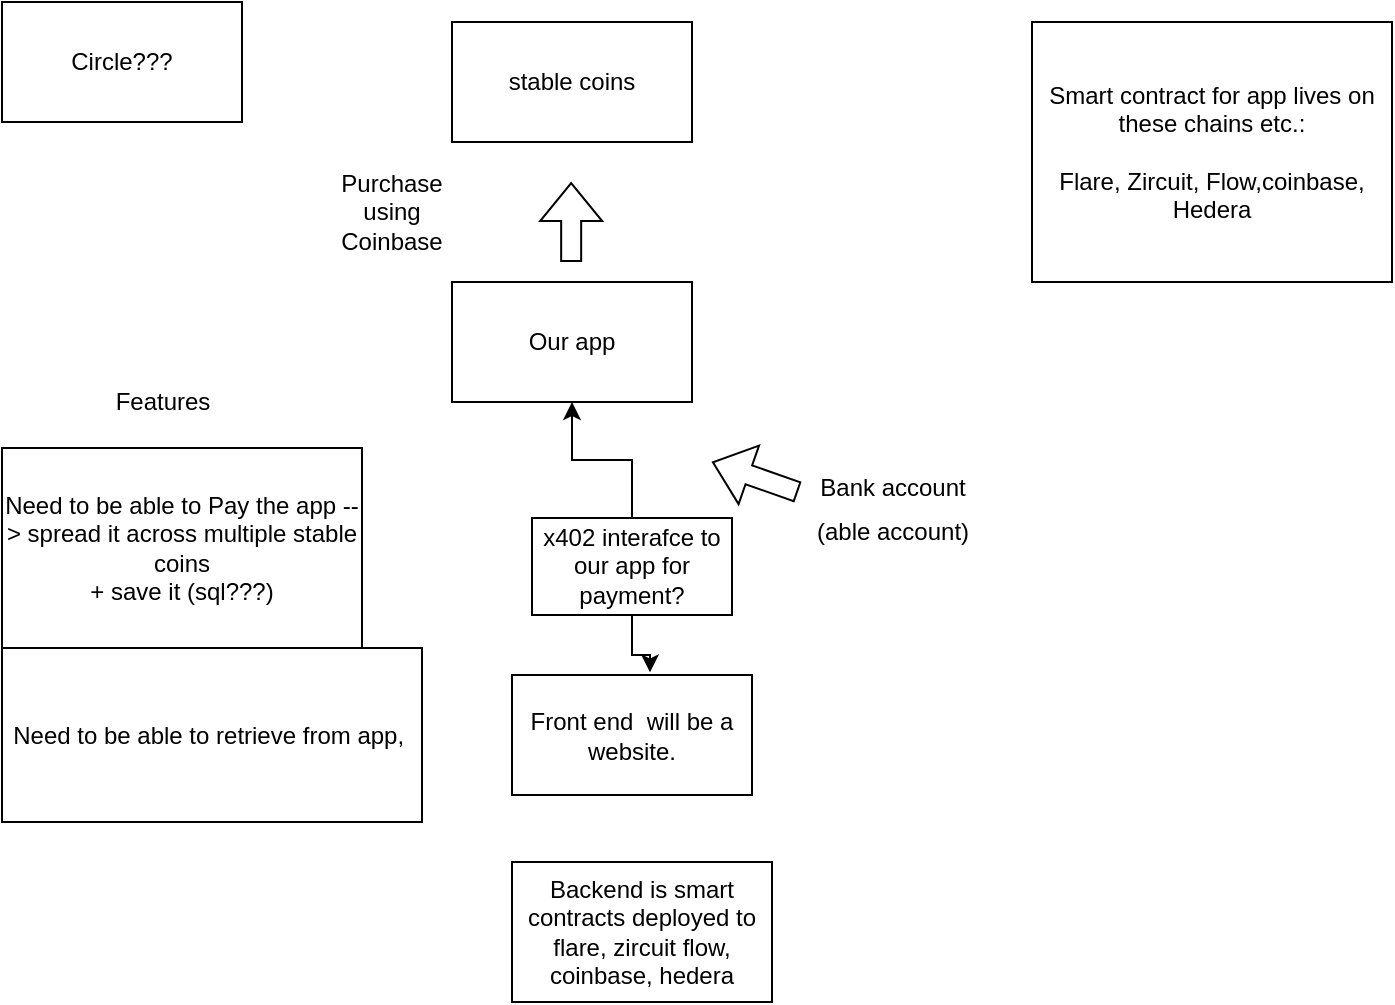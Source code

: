 <mxfile version="28.1.0">
  <diagram name="Page-1" id="Ou1tNk7OMwFuzK4D-Hef">
    <mxGraphModel dx="1011" dy="494" grid="1" gridSize="10" guides="1" tooltips="1" connect="1" arrows="1" fold="1" page="1" pageScale="1" pageWidth="850" pageHeight="1100" math="0" shadow="0">
      <root>
        <mxCell id="0" />
        <mxCell id="1" parent="0" />
        <mxCell id="oa6BoLP1y4yNuEiWfEcG-1" value="&lt;div&gt;Our app&lt;/div&gt;" style="rounded=0;whiteSpace=wrap;html=1;" vertex="1" parent="1">
          <mxGeometry x="240" y="200" width="120" height="60" as="geometry" />
        </mxCell>
        <mxCell id="oa6BoLP1y4yNuEiWfEcG-2" value="&lt;div&gt;Bank account&lt;/div&gt;" style="text;html=1;align=center;verticalAlign=middle;resizable=0;points=[];autosize=1;strokeColor=none;fillColor=none;" vertex="1" parent="1">
          <mxGeometry x="410" y="288" width="100" height="30" as="geometry" />
        </mxCell>
        <mxCell id="oa6BoLP1y4yNuEiWfEcG-3" value="" style="shape=flexArrow;endArrow=classic;html=1;rounded=0;exitX=0.03;exitY=0.567;exitDx=0;exitDy=0;exitPerimeter=0;" edge="1" parent="1" source="oa6BoLP1y4yNuEiWfEcG-2">
          <mxGeometry width="50" height="50" relative="1" as="geometry">
            <mxPoint x="400" y="360" as="sourcePoint" />
            <mxPoint x="370" y="290" as="targetPoint" />
          </mxGeometry>
        </mxCell>
        <mxCell id="oa6BoLP1y4yNuEiWfEcG-4" value="" style="shape=flexArrow;endArrow=classic;html=1;rounded=0;" edge="1" parent="1">
          <mxGeometry width="50" height="50" relative="1" as="geometry">
            <mxPoint x="299.58" y="190" as="sourcePoint" />
            <mxPoint x="299.58" y="150" as="targetPoint" />
          </mxGeometry>
        </mxCell>
        <mxCell id="oa6BoLP1y4yNuEiWfEcG-5" value="&lt;div&gt;stable coins&lt;/div&gt;" style="rounded=0;whiteSpace=wrap;html=1;" vertex="1" parent="1">
          <mxGeometry x="240" y="70" width="120" height="60" as="geometry" />
        </mxCell>
        <mxCell id="oa6BoLP1y4yNuEiWfEcG-6" value="&lt;div&gt;Smart contract for app lives on these chains etc.:&lt;/div&gt;&lt;div&gt;&lt;br&gt;&lt;/div&gt;&lt;div&gt;Flare, Zircuit, Flow,coinbase, Hedera&lt;/div&gt;" style="rounded=0;whiteSpace=wrap;html=1;" vertex="1" parent="1">
          <mxGeometry x="530" y="70" width="180" height="130" as="geometry" />
        </mxCell>
        <mxCell id="oa6BoLP1y4yNuEiWfEcG-18" style="edgeStyle=orthogonalEdgeStyle;rounded=0;orthogonalLoop=1;jettySize=auto;html=1;" edge="1" parent="1" source="oa6BoLP1y4yNuEiWfEcG-7" target="oa6BoLP1y4yNuEiWfEcG-1">
          <mxGeometry relative="1" as="geometry" />
        </mxCell>
        <mxCell id="oa6BoLP1y4yNuEiWfEcG-7" value="x402 interafce to our app for payment?" style="rounded=0;whiteSpace=wrap;html=1;" vertex="1" parent="1">
          <mxGeometry x="280" y="318" width="100" height="48.5" as="geometry" />
        </mxCell>
        <mxCell id="oa6BoLP1y4yNuEiWfEcG-8" value="&lt;div&gt;Need to be able to Pay the app --&amp;gt; spread it across multiple stable coins&lt;/div&gt;&lt;div&gt;+ save it (sql???)&lt;/div&gt;" style="rounded=0;whiteSpace=wrap;html=1;" vertex="1" parent="1">
          <mxGeometry x="15" y="283" width="180" height="100" as="geometry" />
        </mxCell>
        <mxCell id="oa6BoLP1y4yNuEiWfEcG-9" value="Need to be able to retrieve from app,&amp;nbsp;" style="rounded=0;whiteSpace=wrap;html=1;" vertex="1" parent="1">
          <mxGeometry x="15" y="383" width="210" height="87" as="geometry" />
        </mxCell>
        <mxCell id="oa6BoLP1y4yNuEiWfEcG-10" value="Front end&amp;nbsp; will be a website." style="rounded=0;whiteSpace=wrap;html=1;" vertex="1" parent="1">
          <mxGeometry x="270" y="396.5" width="120" height="60" as="geometry" />
        </mxCell>
        <mxCell id="oa6BoLP1y4yNuEiWfEcG-11" value="Backend is smart contracts deployed to flare, zircuit flow, coinbase, hedera" style="rounded=0;whiteSpace=wrap;html=1;" vertex="1" parent="1">
          <mxGeometry x="270" y="490" width="130" height="70" as="geometry" />
        </mxCell>
        <mxCell id="oa6BoLP1y4yNuEiWfEcG-13" value="&lt;div&gt;(able account)&lt;/div&gt;" style="text;html=1;align=center;verticalAlign=middle;resizable=0;points=[];autosize=1;strokeColor=none;fillColor=none;" vertex="1" parent="1">
          <mxGeometry x="410" y="310" width="100" height="30" as="geometry" />
        </mxCell>
        <mxCell id="oa6BoLP1y4yNuEiWfEcG-17" value="&lt;div&gt;Features&lt;/div&gt;" style="text;html=1;align=center;verticalAlign=middle;resizable=0;points=[];autosize=1;strokeColor=none;fillColor=none;" vertex="1" parent="1">
          <mxGeometry x="60" y="245" width="70" height="30" as="geometry" />
        </mxCell>
        <mxCell id="oa6BoLP1y4yNuEiWfEcG-19" style="edgeStyle=orthogonalEdgeStyle;rounded=0;orthogonalLoop=1;jettySize=auto;html=1;entryX=0.575;entryY=-0.022;entryDx=0;entryDy=0;entryPerimeter=0;" edge="1" parent="1" source="oa6BoLP1y4yNuEiWfEcG-7" target="oa6BoLP1y4yNuEiWfEcG-10">
          <mxGeometry relative="1" as="geometry" />
        </mxCell>
        <mxCell id="oa6BoLP1y4yNuEiWfEcG-22" value="Purchase using Coinbase" style="text;html=1;align=center;verticalAlign=middle;whiteSpace=wrap;rounded=0;" vertex="1" parent="1">
          <mxGeometry x="170" y="140" width="80" height="50" as="geometry" />
        </mxCell>
        <mxCell id="oa6BoLP1y4yNuEiWfEcG-23" value="Circle???" style="rounded=0;whiteSpace=wrap;html=1;" vertex="1" parent="1">
          <mxGeometry x="15" y="60" width="120" height="60" as="geometry" />
        </mxCell>
      </root>
    </mxGraphModel>
  </diagram>
</mxfile>

